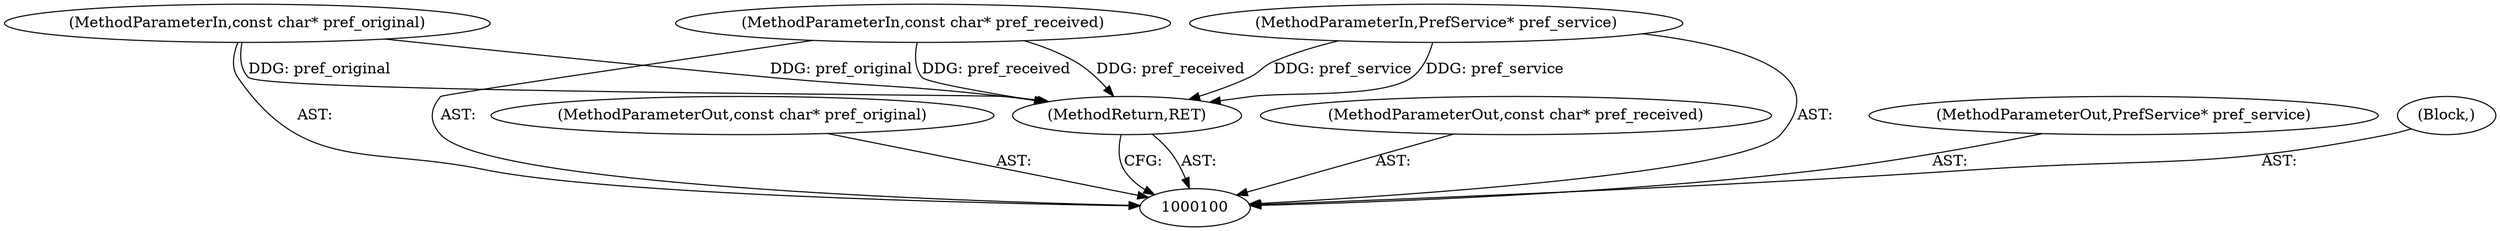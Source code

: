 digraph "0_Chrome_828eab2216a765dea92575c290421c115b8ad028_1" {
"1000105" [label="(MethodReturn,RET)"];
"1000101" [label="(MethodParameterIn,const char* pref_original)"];
"1000111" [label="(MethodParameterOut,const char* pref_original)"];
"1000102" [label="(MethodParameterIn,const char* pref_received)"];
"1000112" [label="(MethodParameterOut,const char* pref_received)"];
"1000103" [label="(MethodParameterIn,PrefService* pref_service)"];
"1000113" [label="(MethodParameterOut,PrefService* pref_service)"];
"1000104" [label="(Block,)"];
"1000105" -> "1000100"  [label="AST: "];
"1000105" -> "1000100"  [label="CFG: "];
"1000103" -> "1000105"  [label="DDG: pref_service"];
"1000102" -> "1000105"  [label="DDG: pref_received"];
"1000101" -> "1000105"  [label="DDG: pref_original"];
"1000101" -> "1000100"  [label="AST: "];
"1000101" -> "1000105"  [label="DDG: pref_original"];
"1000111" -> "1000100"  [label="AST: "];
"1000102" -> "1000100"  [label="AST: "];
"1000102" -> "1000105"  [label="DDG: pref_received"];
"1000112" -> "1000100"  [label="AST: "];
"1000103" -> "1000100"  [label="AST: "];
"1000103" -> "1000105"  [label="DDG: pref_service"];
"1000113" -> "1000100"  [label="AST: "];
"1000104" -> "1000100"  [label="AST: "];
}
